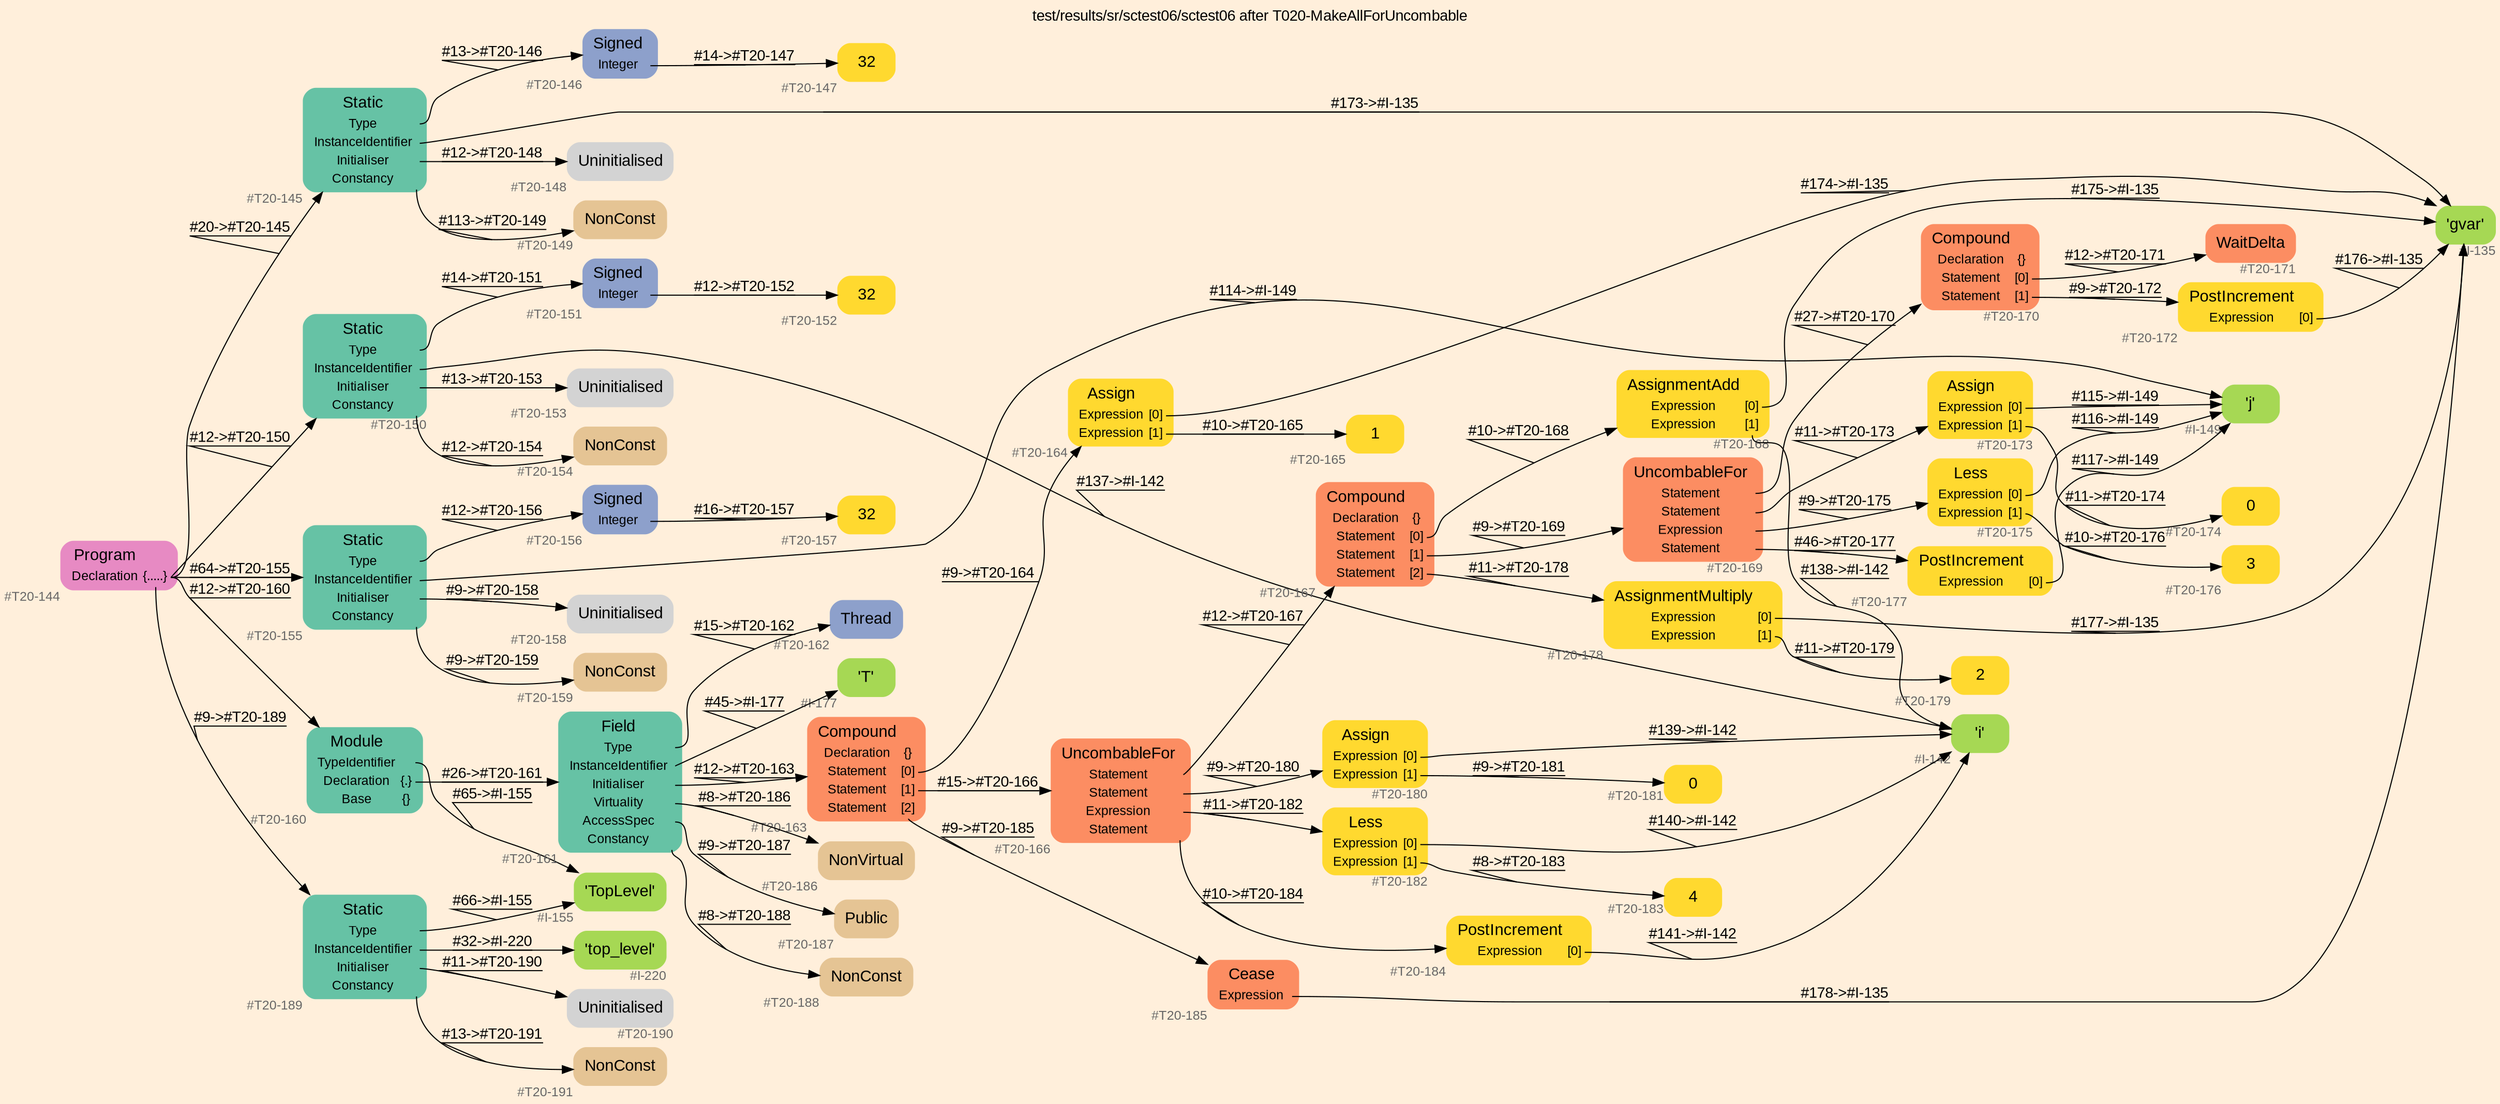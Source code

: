 digraph "test/results/sr/sctest06/sctest06 after T020-MakeAllForUncombable" {
label = "test/results/sr/sctest06/sctest06 after T020-MakeAllForUncombable"
labelloc = t
graph [
    rankdir = "LR"
    ranksep = 0.3
    bgcolor = antiquewhite1
    color = black
    fontcolor = black
    fontname = "Arial"
];
node [
    fontname = "Arial"
];
edge [
    fontname = "Arial"
];

// -------------------- node figure --------------------
// -------- block #T20-144 ----------
"#T20-144" [
    fillcolor = "/set28/4"
    xlabel = "#T20-144"
    fontsize = "12"
    fontcolor = grey40
    shape = "plaintext"
    label = <<TABLE BORDER="0" CELLBORDER="0" CELLSPACING="0">
     <TR><TD><FONT COLOR="black" POINT-SIZE="15">Program</FONT></TD></TR>
     <TR><TD><FONT COLOR="black" POINT-SIZE="12">Declaration</FONT></TD><TD PORT="port0"><FONT COLOR="black" POINT-SIZE="12">{.....}</FONT></TD></TR>
    </TABLE>>
    style = "rounded,filled"
];

// -------- block #T20-145 ----------
"#T20-145" [
    fillcolor = "/set28/1"
    xlabel = "#T20-145"
    fontsize = "12"
    fontcolor = grey40
    shape = "plaintext"
    label = <<TABLE BORDER="0" CELLBORDER="0" CELLSPACING="0">
     <TR><TD><FONT COLOR="black" POINT-SIZE="15">Static</FONT></TD></TR>
     <TR><TD><FONT COLOR="black" POINT-SIZE="12">Type</FONT></TD><TD PORT="port0"></TD></TR>
     <TR><TD><FONT COLOR="black" POINT-SIZE="12">InstanceIdentifier</FONT></TD><TD PORT="port1"></TD></TR>
     <TR><TD><FONT COLOR="black" POINT-SIZE="12">Initialiser</FONT></TD><TD PORT="port2"></TD></TR>
     <TR><TD><FONT COLOR="black" POINT-SIZE="12">Constancy</FONT></TD><TD PORT="port3"></TD></TR>
    </TABLE>>
    style = "rounded,filled"
];

// -------- block #T20-146 ----------
"#T20-146" [
    fillcolor = "/set28/3"
    xlabel = "#T20-146"
    fontsize = "12"
    fontcolor = grey40
    shape = "plaintext"
    label = <<TABLE BORDER="0" CELLBORDER="0" CELLSPACING="0">
     <TR><TD><FONT COLOR="black" POINT-SIZE="15">Signed</FONT></TD></TR>
     <TR><TD><FONT COLOR="black" POINT-SIZE="12">Integer</FONT></TD><TD PORT="port0"></TD></TR>
    </TABLE>>
    style = "rounded,filled"
];

// -------- block #T20-147 ----------
"#T20-147" [
    fillcolor = "/set28/6"
    xlabel = "#T20-147"
    fontsize = "12"
    fontcolor = grey40
    shape = "plaintext"
    label = <<TABLE BORDER="0" CELLBORDER="0" CELLSPACING="0">
     <TR><TD><FONT COLOR="black" POINT-SIZE="15">32</FONT></TD></TR>
    </TABLE>>
    style = "rounded,filled"
];

// -------- block #I-135 ----------
"#I-135" [
    fillcolor = "/set28/5"
    xlabel = "#I-135"
    fontsize = "12"
    fontcolor = grey40
    shape = "plaintext"
    label = <<TABLE BORDER="0" CELLBORDER="0" CELLSPACING="0">
     <TR><TD><FONT COLOR="black" POINT-SIZE="15">'gvar'</FONT></TD></TR>
    </TABLE>>
    style = "rounded,filled"
];

// -------- block #T20-148 ----------
"#T20-148" [
    xlabel = "#T20-148"
    fontsize = "12"
    fontcolor = grey40
    shape = "plaintext"
    label = <<TABLE BORDER="0" CELLBORDER="0" CELLSPACING="0">
     <TR><TD><FONT COLOR="black" POINT-SIZE="15">Uninitialised</FONT></TD></TR>
    </TABLE>>
    style = "rounded,filled"
];

// -------- block #T20-149 ----------
"#T20-149" [
    fillcolor = "/set28/7"
    xlabel = "#T20-149"
    fontsize = "12"
    fontcolor = grey40
    shape = "plaintext"
    label = <<TABLE BORDER="0" CELLBORDER="0" CELLSPACING="0">
     <TR><TD><FONT COLOR="black" POINT-SIZE="15">NonConst</FONT></TD></TR>
    </TABLE>>
    style = "rounded,filled"
];

// -------- block #T20-150 ----------
"#T20-150" [
    fillcolor = "/set28/1"
    xlabel = "#T20-150"
    fontsize = "12"
    fontcolor = grey40
    shape = "plaintext"
    label = <<TABLE BORDER="0" CELLBORDER="0" CELLSPACING="0">
     <TR><TD><FONT COLOR="black" POINT-SIZE="15">Static</FONT></TD></TR>
     <TR><TD><FONT COLOR="black" POINT-SIZE="12">Type</FONT></TD><TD PORT="port0"></TD></TR>
     <TR><TD><FONT COLOR="black" POINT-SIZE="12">InstanceIdentifier</FONT></TD><TD PORT="port1"></TD></TR>
     <TR><TD><FONT COLOR="black" POINT-SIZE="12">Initialiser</FONT></TD><TD PORT="port2"></TD></TR>
     <TR><TD><FONT COLOR="black" POINT-SIZE="12">Constancy</FONT></TD><TD PORT="port3"></TD></TR>
    </TABLE>>
    style = "rounded,filled"
];

// -------- block #T20-151 ----------
"#T20-151" [
    fillcolor = "/set28/3"
    xlabel = "#T20-151"
    fontsize = "12"
    fontcolor = grey40
    shape = "plaintext"
    label = <<TABLE BORDER="0" CELLBORDER="0" CELLSPACING="0">
     <TR><TD><FONT COLOR="black" POINT-SIZE="15">Signed</FONT></TD></TR>
     <TR><TD><FONT COLOR="black" POINT-SIZE="12">Integer</FONT></TD><TD PORT="port0"></TD></TR>
    </TABLE>>
    style = "rounded,filled"
];

// -------- block #T20-152 ----------
"#T20-152" [
    fillcolor = "/set28/6"
    xlabel = "#T20-152"
    fontsize = "12"
    fontcolor = grey40
    shape = "plaintext"
    label = <<TABLE BORDER="0" CELLBORDER="0" CELLSPACING="0">
     <TR><TD><FONT COLOR="black" POINT-SIZE="15">32</FONT></TD></TR>
    </TABLE>>
    style = "rounded,filled"
];

// -------- block #I-142 ----------
"#I-142" [
    fillcolor = "/set28/5"
    xlabel = "#I-142"
    fontsize = "12"
    fontcolor = grey40
    shape = "plaintext"
    label = <<TABLE BORDER="0" CELLBORDER="0" CELLSPACING="0">
     <TR><TD><FONT COLOR="black" POINT-SIZE="15">'i'</FONT></TD></TR>
    </TABLE>>
    style = "rounded,filled"
];

// -------- block #T20-153 ----------
"#T20-153" [
    xlabel = "#T20-153"
    fontsize = "12"
    fontcolor = grey40
    shape = "plaintext"
    label = <<TABLE BORDER="0" CELLBORDER="0" CELLSPACING="0">
     <TR><TD><FONT COLOR="black" POINT-SIZE="15">Uninitialised</FONT></TD></TR>
    </TABLE>>
    style = "rounded,filled"
];

// -------- block #T20-154 ----------
"#T20-154" [
    fillcolor = "/set28/7"
    xlabel = "#T20-154"
    fontsize = "12"
    fontcolor = grey40
    shape = "plaintext"
    label = <<TABLE BORDER="0" CELLBORDER="0" CELLSPACING="0">
     <TR><TD><FONT COLOR="black" POINT-SIZE="15">NonConst</FONT></TD></TR>
    </TABLE>>
    style = "rounded,filled"
];

// -------- block #T20-155 ----------
"#T20-155" [
    fillcolor = "/set28/1"
    xlabel = "#T20-155"
    fontsize = "12"
    fontcolor = grey40
    shape = "plaintext"
    label = <<TABLE BORDER="0" CELLBORDER="0" CELLSPACING="0">
     <TR><TD><FONT COLOR="black" POINT-SIZE="15">Static</FONT></TD></TR>
     <TR><TD><FONT COLOR="black" POINT-SIZE="12">Type</FONT></TD><TD PORT="port0"></TD></TR>
     <TR><TD><FONT COLOR="black" POINT-SIZE="12">InstanceIdentifier</FONT></TD><TD PORT="port1"></TD></TR>
     <TR><TD><FONT COLOR="black" POINT-SIZE="12">Initialiser</FONT></TD><TD PORT="port2"></TD></TR>
     <TR><TD><FONT COLOR="black" POINT-SIZE="12">Constancy</FONT></TD><TD PORT="port3"></TD></TR>
    </TABLE>>
    style = "rounded,filled"
];

// -------- block #T20-156 ----------
"#T20-156" [
    fillcolor = "/set28/3"
    xlabel = "#T20-156"
    fontsize = "12"
    fontcolor = grey40
    shape = "plaintext"
    label = <<TABLE BORDER="0" CELLBORDER="0" CELLSPACING="0">
     <TR><TD><FONT COLOR="black" POINT-SIZE="15">Signed</FONT></TD></TR>
     <TR><TD><FONT COLOR="black" POINT-SIZE="12">Integer</FONT></TD><TD PORT="port0"></TD></TR>
    </TABLE>>
    style = "rounded,filled"
];

// -------- block #T20-157 ----------
"#T20-157" [
    fillcolor = "/set28/6"
    xlabel = "#T20-157"
    fontsize = "12"
    fontcolor = grey40
    shape = "plaintext"
    label = <<TABLE BORDER="0" CELLBORDER="0" CELLSPACING="0">
     <TR><TD><FONT COLOR="black" POINT-SIZE="15">32</FONT></TD></TR>
    </TABLE>>
    style = "rounded,filled"
];

// -------- block #I-149 ----------
"#I-149" [
    fillcolor = "/set28/5"
    xlabel = "#I-149"
    fontsize = "12"
    fontcolor = grey40
    shape = "plaintext"
    label = <<TABLE BORDER="0" CELLBORDER="0" CELLSPACING="0">
     <TR><TD><FONT COLOR="black" POINT-SIZE="15">'j'</FONT></TD></TR>
    </TABLE>>
    style = "rounded,filled"
];

// -------- block #T20-158 ----------
"#T20-158" [
    xlabel = "#T20-158"
    fontsize = "12"
    fontcolor = grey40
    shape = "plaintext"
    label = <<TABLE BORDER="0" CELLBORDER="0" CELLSPACING="0">
     <TR><TD><FONT COLOR="black" POINT-SIZE="15">Uninitialised</FONT></TD></TR>
    </TABLE>>
    style = "rounded,filled"
];

// -------- block #T20-159 ----------
"#T20-159" [
    fillcolor = "/set28/7"
    xlabel = "#T20-159"
    fontsize = "12"
    fontcolor = grey40
    shape = "plaintext"
    label = <<TABLE BORDER="0" CELLBORDER="0" CELLSPACING="0">
     <TR><TD><FONT COLOR="black" POINT-SIZE="15">NonConst</FONT></TD></TR>
    </TABLE>>
    style = "rounded,filled"
];

// -------- block #T20-160 ----------
"#T20-160" [
    fillcolor = "/set28/1"
    xlabel = "#T20-160"
    fontsize = "12"
    fontcolor = grey40
    shape = "plaintext"
    label = <<TABLE BORDER="0" CELLBORDER="0" CELLSPACING="0">
     <TR><TD><FONT COLOR="black" POINT-SIZE="15">Module</FONT></TD></TR>
     <TR><TD><FONT COLOR="black" POINT-SIZE="12">TypeIdentifier</FONT></TD><TD PORT="port0"></TD></TR>
     <TR><TD><FONT COLOR="black" POINT-SIZE="12">Declaration</FONT></TD><TD PORT="port1"><FONT COLOR="black" POINT-SIZE="12">{.}</FONT></TD></TR>
     <TR><TD><FONT COLOR="black" POINT-SIZE="12">Base</FONT></TD><TD PORT="port2"><FONT COLOR="black" POINT-SIZE="12">{}</FONT></TD></TR>
    </TABLE>>
    style = "rounded,filled"
];

// -------- block #I-155 ----------
"#I-155" [
    fillcolor = "/set28/5"
    xlabel = "#I-155"
    fontsize = "12"
    fontcolor = grey40
    shape = "plaintext"
    label = <<TABLE BORDER="0" CELLBORDER="0" CELLSPACING="0">
     <TR><TD><FONT COLOR="black" POINT-SIZE="15">'TopLevel'</FONT></TD></TR>
    </TABLE>>
    style = "rounded,filled"
];

// -------- block #T20-161 ----------
"#T20-161" [
    fillcolor = "/set28/1"
    xlabel = "#T20-161"
    fontsize = "12"
    fontcolor = grey40
    shape = "plaintext"
    label = <<TABLE BORDER="0" CELLBORDER="0" CELLSPACING="0">
     <TR><TD><FONT COLOR="black" POINT-SIZE="15">Field</FONT></TD></TR>
     <TR><TD><FONT COLOR="black" POINT-SIZE="12">Type</FONT></TD><TD PORT="port0"></TD></TR>
     <TR><TD><FONT COLOR="black" POINT-SIZE="12">InstanceIdentifier</FONT></TD><TD PORT="port1"></TD></TR>
     <TR><TD><FONT COLOR="black" POINT-SIZE="12">Initialiser</FONT></TD><TD PORT="port2"></TD></TR>
     <TR><TD><FONT COLOR="black" POINT-SIZE="12">Virtuality</FONT></TD><TD PORT="port3"></TD></TR>
     <TR><TD><FONT COLOR="black" POINT-SIZE="12">AccessSpec</FONT></TD><TD PORT="port4"></TD></TR>
     <TR><TD><FONT COLOR="black" POINT-SIZE="12">Constancy</FONT></TD><TD PORT="port5"></TD></TR>
    </TABLE>>
    style = "rounded,filled"
];

// -------- block #T20-162 ----------
"#T20-162" [
    fillcolor = "/set28/3"
    xlabel = "#T20-162"
    fontsize = "12"
    fontcolor = grey40
    shape = "plaintext"
    label = <<TABLE BORDER="0" CELLBORDER="0" CELLSPACING="0">
     <TR><TD><FONT COLOR="black" POINT-SIZE="15">Thread</FONT></TD></TR>
    </TABLE>>
    style = "rounded,filled"
];

// -------- block #I-177 ----------
"#I-177" [
    fillcolor = "/set28/5"
    xlabel = "#I-177"
    fontsize = "12"
    fontcolor = grey40
    shape = "plaintext"
    label = <<TABLE BORDER="0" CELLBORDER="0" CELLSPACING="0">
     <TR><TD><FONT COLOR="black" POINT-SIZE="15">'T'</FONT></TD></TR>
    </TABLE>>
    style = "rounded,filled"
];

// -------- block #T20-163 ----------
"#T20-163" [
    fillcolor = "/set28/2"
    xlabel = "#T20-163"
    fontsize = "12"
    fontcolor = grey40
    shape = "plaintext"
    label = <<TABLE BORDER="0" CELLBORDER="0" CELLSPACING="0">
     <TR><TD><FONT COLOR="black" POINT-SIZE="15">Compound</FONT></TD></TR>
     <TR><TD><FONT COLOR="black" POINT-SIZE="12">Declaration</FONT></TD><TD PORT="port0"><FONT COLOR="black" POINT-SIZE="12">{}</FONT></TD></TR>
     <TR><TD><FONT COLOR="black" POINT-SIZE="12">Statement</FONT></TD><TD PORT="port1"><FONT COLOR="black" POINT-SIZE="12">[0]</FONT></TD></TR>
     <TR><TD><FONT COLOR="black" POINT-SIZE="12">Statement</FONT></TD><TD PORT="port2"><FONT COLOR="black" POINT-SIZE="12">[1]</FONT></TD></TR>
     <TR><TD><FONT COLOR="black" POINT-SIZE="12">Statement</FONT></TD><TD PORT="port3"><FONT COLOR="black" POINT-SIZE="12">[2]</FONT></TD></TR>
    </TABLE>>
    style = "rounded,filled"
];

// -------- block #T20-164 ----------
"#T20-164" [
    fillcolor = "/set28/6"
    xlabel = "#T20-164"
    fontsize = "12"
    fontcolor = grey40
    shape = "plaintext"
    label = <<TABLE BORDER="0" CELLBORDER="0" CELLSPACING="0">
     <TR><TD><FONT COLOR="black" POINT-SIZE="15">Assign</FONT></TD></TR>
     <TR><TD><FONT COLOR="black" POINT-SIZE="12">Expression</FONT></TD><TD PORT="port0"><FONT COLOR="black" POINT-SIZE="12">[0]</FONT></TD></TR>
     <TR><TD><FONT COLOR="black" POINT-SIZE="12">Expression</FONT></TD><TD PORT="port1"><FONT COLOR="black" POINT-SIZE="12">[1]</FONT></TD></TR>
    </TABLE>>
    style = "rounded,filled"
];

// -------- block #T20-165 ----------
"#T20-165" [
    fillcolor = "/set28/6"
    xlabel = "#T20-165"
    fontsize = "12"
    fontcolor = grey40
    shape = "plaintext"
    label = <<TABLE BORDER="0" CELLBORDER="0" CELLSPACING="0">
     <TR><TD><FONT COLOR="black" POINT-SIZE="15">1</FONT></TD></TR>
    </TABLE>>
    style = "rounded,filled"
];

// -------- block #T20-166 ----------
"#T20-166" [
    fillcolor = "/set28/2"
    xlabel = "#T20-166"
    fontsize = "12"
    fontcolor = grey40
    shape = "plaintext"
    label = <<TABLE BORDER="0" CELLBORDER="0" CELLSPACING="0">
     <TR><TD><FONT COLOR="black" POINT-SIZE="15">UncombableFor</FONT></TD></TR>
     <TR><TD><FONT COLOR="black" POINT-SIZE="12">Statement</FONT></TD><TD PORT="port0"></TD></TR>
     <TR><TD><FONT COLOR="black" POINT-SIZE="12">Statement</FONT></TD><TD PORT="port1"></TD></TR>
     <TR><TD><FONT COLOR="black" POINT-SIZE="12">Expression</FONT></TD><TD PORT="port2"></TD></TR>
     <TR><TD><FONT COLOR="black" POINT-SIZE="12">Statement</FONT></TD><TD PORT="port3"></TD></TR>
    </TABLE>>
    style = "rounded,filled"
];

// -------- block #T20-167 ----------
"#T20-167" [
    fillcolor = "/set28/2"
    xlabel = "#T20-167"
    fontsize = "12"
    fontcolor = grey40
    shape = "plaintext"
    label = <<TABLE BORDER="0" CELLBORDER="0" CELLSPACING="0">
     <TR><TD><FONT COLOR="black" POINT-SIZE="15">Compound</FONT></TD></TR>
     <TR><TD><FONT COLOR="black" POINT-SIZE="12">Declaration</FONT></TD><TD PORT="port0"><FONT COLOR="black" POINT-SIZE="12">{}</FONT></TD></TR>
     <TR><TD><FONT COLOR="black" POINT-SIZE="12">Statement</FONT></TD><TD PORT="port1"><FONT COLOR="black" POINT-SIZE="12">[0]</FONT></TD></TR>
     <TR><TD><FONT COLOR="black" POINT-SIZE="12">Statement</FONT></TD><TD PORT="port2"><FONT COLOR="black" POINT-SIZE="12">[1]</FONT></TD></TR>
     <TR><TD><FONT COLOR="black" POINT-SIZE="12">Statement</FONT></TD><TD PORT="port3"><FONT COLOR="black" POINT-SIZE="12">[2]</FONT></TD></TR>
    </TABLE>>
    style = "rounded,filled"
];

// -------- block #T20-168 ----------
"#T20-168" [
    fillcolor = "/set28/6"
    xlabel = "#T20-168"
    fontsize = "12"
    fontcolor = grey40
    shape = "plaintext"
    label = <<TABLE BORDER="0" CELLBORDER="0" CELLSPACING="0">
     <TR><TD><FONT COLOR="black" POINT-SIZE="15">AssignmentAdd</FONT></TD></TR>
     <TR><TD><FONT COLOR="black" POINT-SIZE="12">Expression</FONT></TD><TD PORT="port0"><FONT COLOR="black" POINT-SIZE="12">[0]</FONT></TD></TR>
     <TR><TD><FONT COLOR="black" POINT-SIZE="12">Expression</FONT></TD><TD PORT="port1"><FONT COLOR="black" POINT-SIZE="12">[1]</FONT></TD></TR>
    </TABLE>>
    style = "rounded,filled"
];

// -------- block #T20-169 ----------
"#T20-169" [
    fillcolor = "/set28/2"
    xlabel = "#T20-169"
    fontsize = "12"
    fontcolor = grey40
    shape = "plaintext"
    label = <<TABLE BORDER="0" CELLBORDER="0" CELLSPACING="0">
     <TR><TD><FONT COLOR="black" POINT-SIZE="15">UncombableFor</FONT></TD></TR>
     <TR><TD><FONT COLOR="black" POINT-SIZE="12">Statement</FONT></TD><TD PORT="port0"></TD></TR>
     <TR><TD><FONT COLOR="black" POINT-SIZE="12">Statement</FONT></TD><TD PORT="port1"></TD></TR>
     <TR><TD><FONT COLOR="black" POINT-SIZE="12">Expression</FONT></TD><TD PORT="port2"></TD></TR>
     <TR><TD><FONT COLOR="black" POINT-SIZE="12">Statement</FONT></TD><TD PORT="port3"></TD></TR>
    </TABLE>>
    style = "rounded,filled"
];

// -------- block #T20-170 ----------
"#T20-170" [
    fillcolor = "/set28/2"
    xlabel = "#T20-170"
    fontsize = "12"
    fontcolor = grey40
    shape = "plaintext"
    label = <<TABLE BORDER="0" CELLBORDER="0" CELLSPACING="0">
     <TR><TD><FONT COLOR="black" POINT-SIZE="15">Compound</FONT></TD></TR>
     <TR><TD><FONT COLOR="black" POINT-SIZE="12">Declaration</FONT></TD><TD PORT="port0"><FONT COLOR="black" POINT-SIZE="12">{}</FONT></TD></TR>
     <TR><TD><FONT COLOR="black" POINT-SIZE="12">Statement</FONT></TD><TD PORT="port1"><FONT COLOR="black" POINT-SIZE="12">[0]</FONT></TD></TR>
     <TR><TD><FONT COLOR="black" POINT-SIZE="12">Statement</FONT></TD><TD PORT="port2"><FONT COLOR="black" POINT-SIZE="12">[1]</FONT></TD></TR>
    </TABLE>>
    style = "rounded,filled"
];

// -------- block #T20-171 ----------
"#T20-171" [
    fillcolor = "/set28/2"
    xlabel = "#T20-171"
    fontsize = "12"
    fontcolor = grey40
    shape = "plaintext"
    label = <<TABLE BORDER="0" CELLBORDER="0" CELLSPACING="0">
     <TR><TD><FONT COLOR="black" POINT-SIZE="15">WaitDelta</FONT></TD></TR>
    </TABLE>>
    style = "rounded,filled"
];

// -------- block #T20-172 ----------
"#T20-172" [
    fillcolor = "/set28/6"
    xlabel = "#T20-172"
    fontsize = "12"
    fontcolor = grey40
    shape = "plaintext"
    label = <<TABLE BORDER="0" CELLBORDER="0" CELLSPACING="0">
     <TR><TD><FONT COLOR="black" POINT-SIZE="15">PostIncrement</FONT></TD></TR>
     <TR><TD><FONT COLOR="black" POINT-SIZE="12">Expression</FONT></TD><TD PORT="port0"><FONT COLOR="black" POINT-SIZE="12">[0]</FONT></TD></TR>
    </TABLE>>
    style = "rounded,filled"
];

// -------- block #T20-173 ----------
"#T20-173" [
    fillcolor = "/set28/6"
    xlabel = "#T20-173"
    fontsize = "12"
    fontcolor = grey40
    shape = "plaintext"
    label = <<TABLE BORDER="0" CELLBORDER="0" CELLSPACING="0">
     <TR><TD><FONT COLOR="black" POINT-SIZE="15">Assign</FONT></TD></TR>
     <TR><TD><FONT COLOR="black" POINT-SIZE="12">Expression</FONT></TD><TD PORT="port0"><FONT COLOR="black" POINT-SIZE="12">[0]</FONT></TD></TR>
     <TR><TD><FONT COLOR="black" POINT-SIZE="12">Expression</FONT></TD><TD PORT="port1"><FONT COLOR="black" POINT-SIZE="12">[1]</FONT></TD></TR>
    </TABLE>>
    style = "rounded,filled"
];

// -------- block #T20-174 ----------
"#T20-174" [
    fillcolor = "/set28/6"
    xlabel = "#T20-174"
    fontsize = "12"
    fontcolor = grey40
    shape = "plaintext"
    label = <<TABLE BORDER="0" CELLBORDER="0" CELLSPACING="0">
     <TR><TD><FONT COLOR="black" POINT-SIZE="15">0</FONT></TD></TR>
    </TABLE>>
    style = "rounded,filled"
];

// -------- block #T20-175 ----------
"#T20-175" [
    fillcolor = "/set28/6"
    xlabel = "#T20-175"
    fontsize = "12"
    fontcolor = grey40
    shape = "plaintext"
    label = <<TABLE BORDER="0" CELLBORDER="0" CELLSPACING="0">
     <TR><TD><FONT COLOR="black" POINT-SIZE="15">Less</FONT></TD></TR>
     <TR><TD><FONT COLOR="black" POINT-SIZE="12">Expression</FONT></TD><TD PORT="port0"><FONT COLOR="black" POINT-SIZE="12">[0]</FONT></TD></TR>
     <TR><TD><FONT COLOR="black" POINT-SIZE="12">Expression</FONT></TD><TD PORT="port1"><FONT COLOR="black" POINT-SIZE="12">[1]</FONT></TD></TR>
    </TABLE>>
    style = "rounded,filled"
];

// -------- block #T20-176 ----------
"#T20-176" [
    fillcolor = "/set28/6"
    xlabel = "#T20-176"
    fontsize = "12"
    fontcolor = grey40
    shape = "plaintext"
    label = <<TABLE BORDER="0" CELLBORDER="0" CELLSPACING="0">
     <TR><TD><FONT COLOR="black" POINT-SIZE="15">3</FONT></TD></TR>
    </TABLE>>
    style = "rounded,filled"
];

// -------- block #T20-177 ----------
"#T20-177" [
    fillcolor = "/set28/6"
    xlabel = "#T20-177"
    fontsize = "12"
    fontcolor = grey40
    shape = "plaintext"
    label = <<TABLE BORDER="0" CELLBORDER="0" CELLSPACING="0">
     <TR><TD><FONT COLOR="black" POINT-SIZE="15">PostIncrement</FONT></TD></TR>
     <TR><TD><FONT COLOR="black" POINT-SIZE="12">Expression</FONT></TD><TD PORT="port0"><FONT COLOR="black" POINT-SIZE="12">[0]</FONT></TD></TR>
    </TABLE>>
    style = "rounded,filled"
];

// -------- block #T20-178 ----------
"#T20-178" [
    fillcolor = "/set28/6"
    xlabel = "#T20-178"
    fontsize = "12"
    fontcolor = grey40
    shape = "plaintext"
    label = <<TABLE BORDER="0" CELLBORDER="0" CELLSPACING="0">
     <TR><TD><FONT COLOR="black" POINT-SIZE="15">AssignmentMultiply</FONT></TD></TR>
     <TR><TD><FONT COLOR="black" POINT-SIZE="12">Expression</FONT></TD><TD PORT="port0"><FONT COLOR="black" POINT-SIZE="12">[0]</FONT></TD></TR>
     <TR><TD><FONT COLOR="black" POINT-SIZE="12">Expression</FONT></TD><TD PORT="port1"><FONT COLOR="black" POINT-SIZE="12">[1]</FONT></TD></TR>
    </TABLE>>
    style = "rounded,filled"
];

// -------- block #T20-179 ----------
"#T20-179" [
    fillcolor = "/set28/6"
    xlabel = "#T20-179"
    fontsize = "12"
    fontcolor = grey40
    shape = "plaintext"
    label = <<TABLE BORDER="0" CELLBORDER="0" CELLSPACING="0">
     <TR><TD><FONT COLOR="black" POINT-SIZE="15">2</FONT></TD></TR>
    </TABLE>>
    style = "rounded,filled"
];

// -------- block #T20-180 ----------
"#T20-180" [
    fillcolor = "/set28/6"
    xlabel = "#T20-180"
    fontsize = "12"
    fontcolor = grey40
    shape = "plaintext"
    label = <<TABLE BORDER="0" CELLBORDER="0" CELLSPACING="0">
     <TR><TD><FONT COLOR="black" POINT-SIZE="15">Assign</FONT></TD></TR>
     <TR><TD><FONT COLOR="black" POINT-SIZE="12">Expression</FONT></TD><TD PORT="port0"><FONT COLOR="black" POINT-SIZE="12">[0]</FONT></TD></TR>
     <TR><TD><FONT COLOR="black" POINT-SIZE="12">Expression</FONT></TD><TD PORT="port1"><FONT COLOR="black" POINT-SIZE="12">[1]</FONT></TD></TR>
    </TABLE>>
    style = "rounded,filled"
];

// -------- block #T20-181 ----------
"#T20-181" [
    fillcolor = "/set28/6"
    xlabel = "#T20-181"
    fontsize = "12"
    fontcolor = grey40
    shape = "plaintext"
    label = <<TABLE BORDER="0" CELLBORDER="0" CELLSPACING="0">
     <TR><TD><FONT COLOR="black" POINT-SIZE="15">0</FONT></TD></TR>
    </TABLE>>
    style = "rounded,filled"
];

// -------- block #T20-182 ----------
"#T20-182" [
    fillcolor = "/set28/6"
    xlabel = "#T20-182"
    fontsize = "12"
    fontcolor = grey40
    shape = "plaintext"
    label = <<TABLE BORDER="0" CELLBORDER="0" CELLSPACING="0">
     <TR><TD><FONT COLOR="black" POINT-SIZE="15">Less</FONT></TD></TR>
     <TR><TD><FONT COLOR="black" POINT-SIZE="12">Expression</FONT></TD><TD PORT="port0"><FONT COLOR="black" POINT-SIZE="12">[0]</FONT></TD></TR>
     <TR><TD><FONT COLOR="black" POINT-SIZE="12">Expression</FONT></TD><TD PORT="port1"><FONT COLOR="black" POINT-SIZE="12">[1]</FONT></TD></TR>
    </TABLE>>
    style = "rounded,filled"
];

// -------- block #T20-183 ----------
"#T20-183" [
    fillcolor = "/set28/6"
    xlabel = "#T20-183"
    fontsize = "12"
    fontcolor = grey40
    shape = "plaintext"
    label = <<TABLE BORDER="0" CELLBORDER="0" CELLSPACING="0">
     <TR><TD><FONT COLOR="black" POINT-SIZE="15">4</FONT></TD></TR>
    </TABLE>>
    style = "rounded,filled"
];

// -------- block #T20-184 ----------
"#T20-184" [
    fillcolor = "/set28/6"
    xlabel = "#T20-184"
    fontsize = "12"
    fontcolor = grey40
    shape = "plaintext"
    label = <<TABLE BORDER="0" CELLBORDER="0" CELLSPACING="0">
     <TR><TD><FONT COLOR="black" POINT-SIZE="15">PostIncrement</FONT></TD></TR>
     <TR><TD><FONT COLOR="black" POINT-SIZE="12">Expression</FONT></TD><TD PORT="port0"><FONT COLOR="black" POINT-SIZE="12">[0]</FONT></TD></TR>
    </TABLE>>
    style = "rounded,filled"
];

// -------- block #T20-185 ----------
"#T20-185" [
    fillcolor = "/set28/2"
    xlabel = "#T20-185"
    fontsize = "12"
    fontcolor = grey40
    shape = "plaintext"
    label = <<TABLE BORDER="0" CELLBORDER="0" CELLSPACING="0">
     <TR><TD><FONT COLOR="black" POINT-SIZE="15">Cease</FONT></TD></TR>
     <TR><TD><FONT COLOR="black" POINT-SIZE="12">Expression</FONT></TD><TD PORT="port0"></TD></TR>
    </TABLE>>
    style = "rounded,filled"
];

// -------- block #T20-186 ----------
"#T20-186" [
    fillcolor = "/set28/7"
    xlabel = "#T20-186"
    fontsize = "12"
    fontcolor = grey40
    shape = "plaintext"
    label = <<TABLE BORDER="0" CELLBORDER="0" CELLSPACING="0">
     <TR><TD><FONT COLOR="black" POINT-SIZE="15">NonVirtual</FONT></TD></TR>
    </TABLE>>
    style = "rounded,filled"
];

// -------- block #T20-187 ----------
"#T20-187" [
    fillcolor = "/set28/7"
    xlabel = "#T20-187"
    fontsize = "12"
    fontcolor = grey40
    shape = "plaintext"
    label = <<TABLE BORDER="0" CELLBORDER="0" CELLSPACING="0">
     <TR><TD><FONT COLOR="black" POINT-SIZE="15">Public</FONT></TD></TR>
    </TABLE>>
    style = "rounded,filled"
];

// -------- block #T20-188 ----------
"#T20-188" [
    fillcolor = "/set28/7"
    xlabel = "#T20-188"
    fontsize = "12"
    fontcolor = grey40
    shape = "plaintext"
    label = <<TABLE BORDER="0" CELLBORDER="0" CELLSPACING="0">
     <TR><TD><FONT COLOR="black" POINT-SIZE="15">NonConst</FONT></TD></TR>
    </TABLE>>
    style = "rounded,filled"
];

// -------- block #T20-189 ----------
"#T20-189" [
    fillcolor = "/set28/1"
    xlabel = "#T20-189"
    fontsize = "12"
    fontcolor = grey40
    shape = "plaintext"
    label = <<TABLE BORDER="0" CELLBORDER="0" CELLSPACING="0">
     <TR><TD><FONT COLOR="black" POINT-SIZE="15">Static</FONT></TD></TR>
     <TR><TD><FONT COLOR="black" POINT-SIZE="12">Type</FONT></TD><TD PORT="port0"></TD></TR>
     <TR><TD><FONT COLOR="black" POINT-SIZE="12">InstanceIdentifier</FONT></TD><TD PORT="port1"></TD></TR>
     <TR><TD><FONT COLOR="black" POINT-SIZE="12">Initialiser</FONT></TD><TD PORT="port2"></TD></TR>
     <TR><TD><FONT COLOR="black" POINT-SIZE="12">Constancy</FONT></TD><TD PORT="port3"></TD></TR>
    </TABLE>>
    style = "rounded,filled"
];

// -------- block #I-220 ----------
"#I-220" [
    fillcolor = "/set28/5"
    xlabel = "#I-220"
    fontsize = "12"
    fontcolor = grey40
    shape = "plaintext"
    label = <<TABLE BORDER="0" CELLBORDER="0" CELLSPACING="0">
     <TR><TD><FONT COLOR="black" POINT-SIZE="15">'top_level'</FONT></TD></TR>
    </TABLE>>
    style = "rounded,filled"
];

// -------- block #T20-190 ----------
"#T20-190" [
    xlabel = "#T20-190"
    fontsize = "12"
    fontcolor = grey40
    shape = "plaintext"
    label = <<TABLE BORDER="0" CELLBORDER="0" CELLSPACING="0">
     <TR><TD><FONT COLOR="black" POINT-SIZE="15">Uninitialised</FONT></TD></TR>
    </TABLE>>
    style = "rounded,filled"
];

// -------- block #T20-191 ----------
"#T20-191" [
    fillcolor = "/set28/7"
    xlabel = "#T20-191"
    fontsize = "12"
    fontcolor = grey40
    shape = "plaintext"
    label = <<TABLE BORDER="0" CELLBORDER="0" CELLSPACING="0">
     <TR><TD><FONT COLOR="black" POINT-SIZE="15">NonConst</FONT></TD></TR>
    </TABLE>>
    style = "rounded,filled"
];

"#T20-144":port0 -> "#T20-145" [
    label = "#20-&gt;#T20-145"
    decorate = true
    color = black
    fontcolor = black
];

"#T20-144":port0 -> "#T20-150" [
    label = "#12-&gt;#T20-150"
    decorate = true
    color = black
    fontcolor = black
];

"#T20-144":port0 -> "#T20-155" [
    label = "#64-&gt;#T20-155"
    decorate = true
    color = black
    fontcolor = black
];

"#T20-144":port0 -> "#T20-160" [
    label = "#12-&gt;#T20-160"
    decorate = true
    color = black
    fontcolor = black
];

"#T20-144":port0 -> "#T20-189" [
    label = "#9-&gt;#T20-189"
    decorate = true
    color = black
    fontcolor = black
];

"#T20-145":port0 -> "#T20-146" [
    label = "#13-&gt;#T20-146"
    decorate = true
    color = black
    fontcolor = black
];

"#T20-145":port1 -> "#I-135" [
    label = "#173-&gt;#I-135"
    decorate = true
    color = black
    fontcolor = black
];

"#T20-145":port2 -> "#T20-148" [
    label = "#12-&gt;#T20-148"
    decorate = true
    color = black
    fontcolor = black
];

"#T20-145":port3 -> "#T20-149" [
    label = "#113-&gt;#T20-149"
    decorate = true
    color = black
    fontcolor = black
];

"#T20-146":port0 -> "#T20-147" [
    label = "#14-&gt;#T20-147"
    decorate = true
    color = black
    fontcolor = black
];

"#T20-150":port0 -> "#T20-151" [
    label = "#14-&gt;#T20-151"
    decorate = true
    color = black
    fontcolor = black
];

"#T20-150":port1 -> "#I-142" [
    label = "#137-&gt;#I-142"
    decorate = true
    color = black
    fontcolor = black
];

"#T20-150":port2 -> "#T20-153" [
    label = "#13-&gt;#T20-153"
    decorate = true
    color = black
    fontcolor = black
];

"#T20-150":port3 -> "#T20-154" [
    label = "#12-&gt;#T20-154"
    decorate = true
    color = black
    fontcolor = black
];

"#T20-151":port0 -> "#T20-152" [
    label = "#12-&gt;#T20-152"
    decorate = true
    color = black
    fontcolor = black
];

"#T20-155":port0 -> "#T20-156" [
    label = "#12-&gt;#T20-156"
    decorate = true
    color = black
    fontcolor = black
];

"#T20-155":port1 -> "#I-149" [
    label = "#114-&gt;#I-149"
    decorate = true
    color = black
    fontcolor = black
];

"#T20-155":port2 -> "#T20-158" [
    label = "#9-&gt;#T20-158"
    decorate = true
    color = black
    fontcolor = black
];

"#T20-155":port3 -> "#T20-159" [
    label = "#9-&gt;#T20-159"
    decorate = true
    color = black
    fontcolor = black
];

"#T20-156":port0 -> "#T20-157" [
    label = "#16-&gt;#T20-157"
    decorate = true
    color = black
    fontcolor = black
];

"#T20-160":port0 -> "#I-155" [
    label = "#65-&gt;#I-155"
    decorate = true
    color = black
    fontcolor = black
];

"#T20-160":port1 -> "#T20-161" [
    label = "#26-&gt;#T20-161"
    decorate = true
    color = black
    fontcolor = black
];

"#T20-161":port0 -> "#T20-162" [
    label = "#15-&gt;#T20-162"
    decorate = true
    color = black
    fontcolor = black
];

"#T20-161":port1 -> "#I-177" [
    label = "#45-&gt;#I-177"
    decorate = true
    color = black
    fontcolor = black
];

"#T20-161":port2 -> "#T20-163" [
    label = "#12-&gt;#T20-163"
    decorate = true
    color = black
    fontcolor = black
];

"#T20-161":port3 -> "#T20-186" [
    label = "#8-&gt;#T20-186"
    decorate = true
    color = black
    fontcolor = black
];

"#T20-161":port4 -> "#T20-187" [
    label = "#9-&gt;#T20-187"
    decorate = true
    color = black
    fontcolor = black
];

"#T20-161":port5 -> "#T20-188" [
    label = "#8-&gt;#T20-188"
    decorate = true
    color = black
    fontcolor = black
];

"#T20-163":port1 -> "#T20-164" [
    label = "#9-&gt;#T20-164"
    decorate = true
    color = black
    fontcolor = black
];

"#T20-163":port2 -> "#T20-166" [
    label = "#15-&gt;#T20-166"
    decorate = true
    color = black
    fontcolor = black
];

"#T20-163":port3 -> "#T20-185" [
    label = "#9-&gt;#T20-185"
    decorate = true
    color = black
    fontcolor = black
];

"#T20-164":port0 -> "#I-135" [
    label = "#174-&gt;#I-135"
    decorate = true
    color = black
    fontcolor = black
];

"#T20-164":port1 -> "#T20-165" [
    label = "#10-&gt;#T20-165"
    decorate = true
    color = black
    fontcolor = black
];

"#T20-166":port0 -> "#T20-167" [
    label = "#12-&gt;#T20-167"
    decorate = true
    color = black
    fontcolor = black
];

"#T20-166":port1 -> "#T20-180" [
    label = "#9-&gt;#T20-180"
    decorate = true
    color = black
    fontcolor = black
];

"#T20-166":port2 -> "#T20-182" [
    label = "#11-&gt;#T20-182"
    decorate = true
    color = black
    fontcolor = black
];

"#T20-166":port3 -> "#T20-184" [
    label = "#10-&gt;#T20-184"
    decorate = true
    color = black
    fontcolor = black
];

"#T20-167":port1 -> "#T20-168" [
    label = "#10-&gt;#T20-168"
    decorate = true
    color = black
    fontcolor = black
];

"#T20-167":port2 -> "#T20-169" [
    label = "#9-&gt;#T20-169"
    decorate = true
    color = black
    fontcolor = black
];

"#T20-167":port3 -> "#T20-178" [
    label = "#11-&gt;#T20-178"
    decorate = true
    color = black
    fontcolor = black
];

"#T20-168":port0 -> "#I-135" [
    label = "#175-&gt;#I-135"
    decorate = true
    color = black
    fontcolor = black
];

"#T20-168":port1 -> "#I-142" [
    label = "#138-&gt;#I-142"
    decorate = true
    color = black
    fontcolor = black
];

"#T20-169":port0 -> "#T20-170" [
    label = "#27-&gt;#T20-170"
    decorate = true
    color = black
    fontcolor = black
];

"#T20-169":port1 -> "#T20-173" [
    label = "#11-&gt;#T20-173"
    decorate = true
    color = black
    fontcolor = black
];

"#T20-169":port2 -> "#T20-175" [
    label = "#9-&gt;#T20-175"
    decorate = true
    color = black
    fontcolor = black
];

"#T20-169":port3 -> "#T20-177" [
    label = "#46-&gt;#T20-177"
    decorate = true
    color = black
    fontcolor = black
];

"#T20-170":port1 -> "#T20-171" [
    label = "#12-&gt;#T20-171"
    decorate = true
    color = black
    fontcolor = black
];

"#T20-170":port2 -> "#T20-172" [
    label = "#9-&gt;#T20-172"
    decorate = true
    color = black
    fontcolor = black
];

"#T20-172":port0 -> "#I-135" [
    label = "#176-&gt;#I-135"
    decorate = true
    color = black
    fontcolor = black
];

"#T20-173":port0 -> "#I-149" [
    label = "#115-&gt;#I-149"
    decorate = true
    color = black
    fontcolor = black
];

"#T20-173":port1 -> "#T20-174" [
    label = "#11-&gt;#T20-174"
    decorate = true
    color = black
    fontcolor = black
];

"#T20-175":port0 -> "#I-149" [
    label = "#116-&gt;#I-149"
    decorate = true
    color = black
    fontcolor = black
];

"#T20-175":port1 -> "#T20-176" [
    label = "#10-&gt;#T20-176"
    decorate = true
    color = black
    fontcolor = black
];

"#T20-177":port0 -> "#I-149" [
    label = "#117-&gt;#I-149"
    decorate = true
    color = black
    fontcolor = black
];

"#T20-178":port0 -> "#I-135" [
    label = "#177-&gt;#I-135"
    decorate = true
    color = black
    fontcolor = black
];

"#T20-178":port1 -> "#T20-179" [
    label = "#11-&gt;#T20-179"
    decorate = true
    color = black
    fontcolor = black
];

"#T20-180":port0 -> "#I-142" [
    label = "#139-&gt;#I-142"
    decorate = true
    color = black
    fontcolor = black
];

"#T20-180":port1 -> "#T20-181" [
    label = "#9-&gt;#T20-181"
    decorate = true
    color = black
    fontcolor = black
];

"#T20-182":port0 -> "#I-142" [
    label = "#140-&gt;#I-142"
    decorate = true
    color = black
    fontcolor = black
];

"#T20-182":port1 -> "#T20-183" [
    label = "#8-&gt;#T20-183"
    decorate = true
    color = black
    fontcolor = black
];

"#T20-184":port0 -> "#I-142" [
    label = "#141-&gt;#I-142"
    decorate = true
    color = black
    fontcolor = black
];

"#T20-185":port0 -> "#I-135" [
    label = "#178-&gt;#I-135"
    decorate = true
    color = black
    fontcolor = black
];

"#T20-189":port0 -> "#I-155" [
    label = "#66-&gt;#I-155"
    decorate = true
    color = black
    fontcolor = black
];

"#T20-189":port1 -> "#I-220" [
    label = "#32-&gt;#I-220"
    decorate = true
    color = black
    fontcolor = black
];

"#T20-189":port2 -> "#T20-190" [
    label = "#11-&gt;#T20-190"
    decorate = true
    color = black
    fontcolor = black
];

"#T20-189":port3 -> "#T20-191" [
    label = "#13-&gt;#T20-191"
    decorate = true
    color = black
    fontcolor = black
];


}
